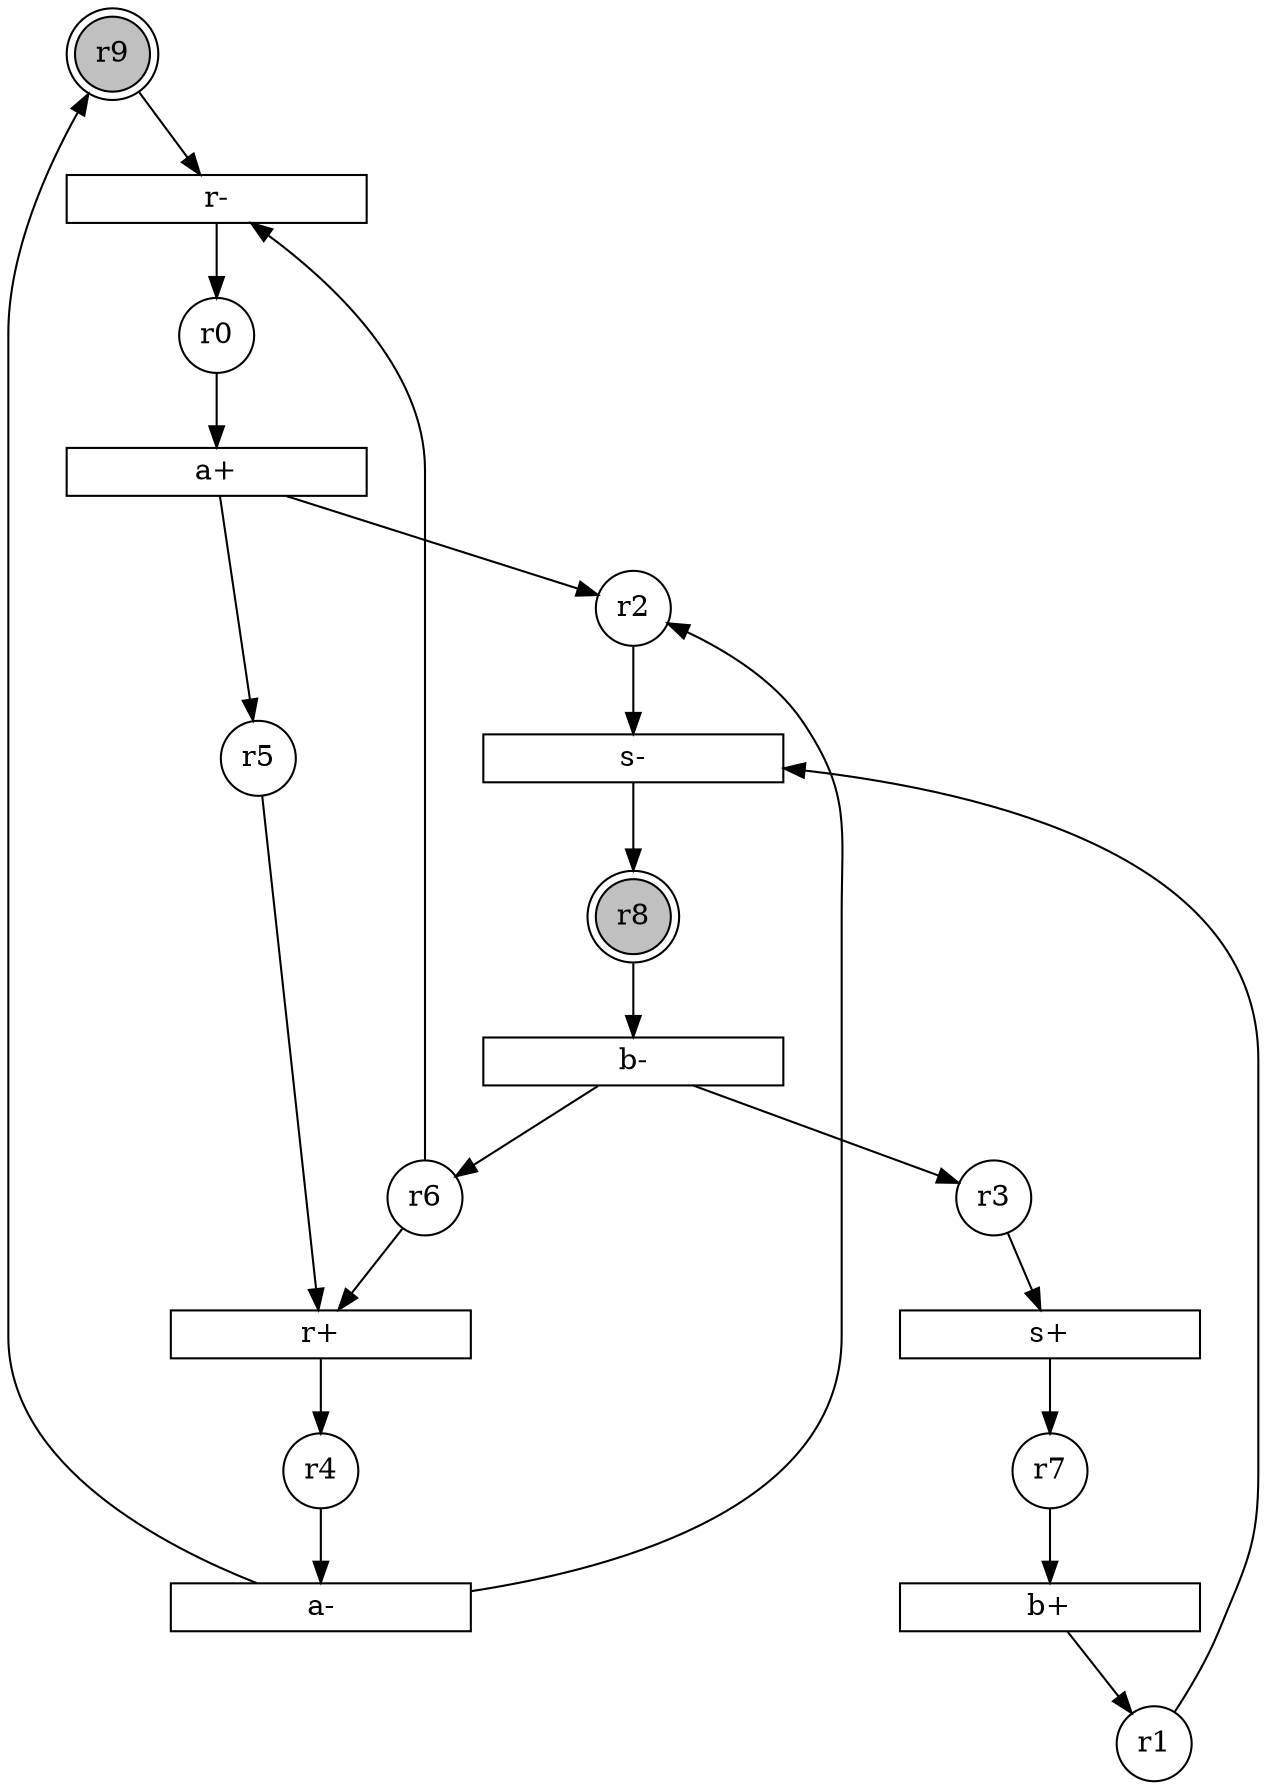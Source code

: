digraph lin_edac93_PN{
subgraph initial_place {
	node [shape=doublecircle,fixedsize=true, fixedsize = 2, color = black, fillcolor = gray, style = filled];
	r9;
	r8;
}
subgraph place {     
	node [shape=circle,fixedsize=true, fixedsize = 2];
	r1;
	r0;
	r2;
	r5;
	r3;
	r7;
	r4;
	r6;
}
subgraph transitions {
	node [shape=rect,height=0.2,width=2, forcelabels = false];
	0 [label = "a+"];
	1 [label = "s-"];
	2 [label = "s+"];
	3 [label = "a-"];
	4 [label = "r+"];
	5 [label = "b+"];
	6 [label = "b-"];
	7 [label = "r-"];
}
	r0 -> 0;
	r1 -> 1;
	r2 -> 1;
	r3 -> 2;
	r4 -> 3;
	r5 -> 4;
	r6 -> 4;
	r7 -> 5;
	r8 -> 6;
	r9 -> 7;
	r6 -> 7;
	0 -> r2;
	0 -> r5;
	1 -> r8;
	2 -> r7;
	3 -> r2;
	3 -> r9;
	4 -> r4;
	5 -> r1;
	6 -> r3;
	6 -> r6;
	7 -> r0;
}